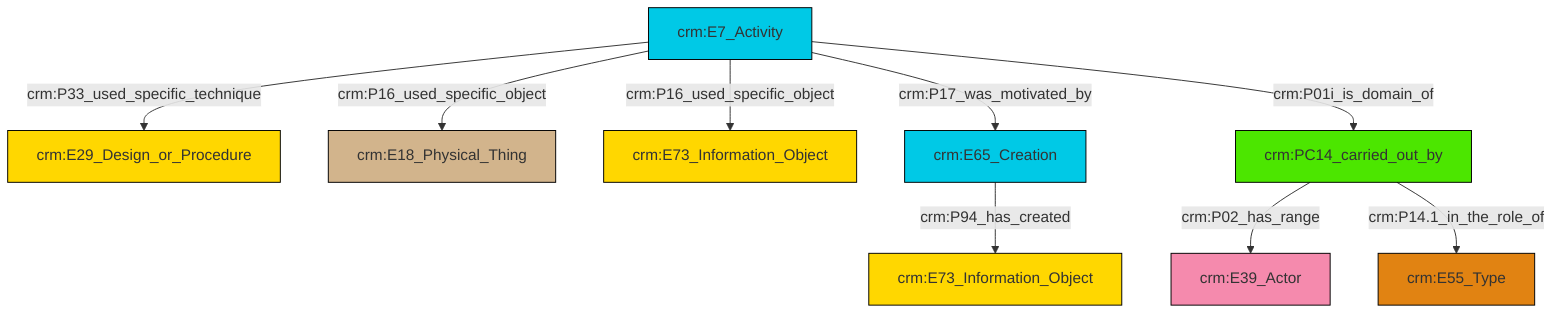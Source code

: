 graph TD
classDef Literal fill:#f2f2f2,stroke:#000000;
classDef CRM_Entity fill:#FFFFFF,stroke:#000000;
classDef Temporal_Entity fill:#00C9E6, stroke:#000000;
classDef Type fill:#E18312, stroke:#000000;
classDef Time-Span fill:#2C9C91, stroke:#000000;
classDef Appellation fill:#FFEB7F, stroke:#000000;
classDef Place fill:#008836, stroke:#000000;
classDef Persistent_Item fill:#B266B2, stroke:#000000;
classDef Conceptual_Object fill:#FFD700, stroke:#000000;
classDef Physical_Thing fill:#D2B48C, stroke:#000000;
classDef Actor fill:#f58aad, stroke:#000000;
classDef PC_Classes fill:#4ce600, stroke:#000000;
classDef Multi fill:#cccccc,stroke:#000000;

0["crm:E7_Activity"]:::Temporal_Entity -->|crm:P33_used_specific_technique| 1["crm:E29_Design_or_Procedure"]:::Conceptual_Object
0["crm:E7_Activity"]:::Temporal_Entity -->|crm:P16_used_specific_object| 2["crm:E18_Physical_Thing"]:::Physical_Thing
0["crm:E7_Activity"]:::Temporal_Entity -->|crm:P16_used_specific_object| 3["crm:E73_Information_Object"]:::Conceptual_Object
5["crm:PC14_carried_out_by"]:::PC_Classes -->|crm:P02_has_range| 9["crm:E39_Actor"]:::Actor
0["crm:E7_Activity"]:::Temporal_Entity -->|crm:P17_was_motivated_by| 11["crm:E65_Creation"]:::Temporal_Entity
11["crm:E65_Creation"]:::Temporal_Entity -->|crm:P94_has_created| 7["crm:E73_Information_Object"]:::Conceptual_Object
0["crm:E7_Activity"]:::Temporal_Entity -->|crm:P01i_is_domain_of| 5["crm:PC14_carried_out_by"]:::PC_Classes
5["crm:PC14_carried_out_by"]:::PC_Classes -->|crm:P14.1_in_the_role_of| 14["crm:E55_Type"]:::Type